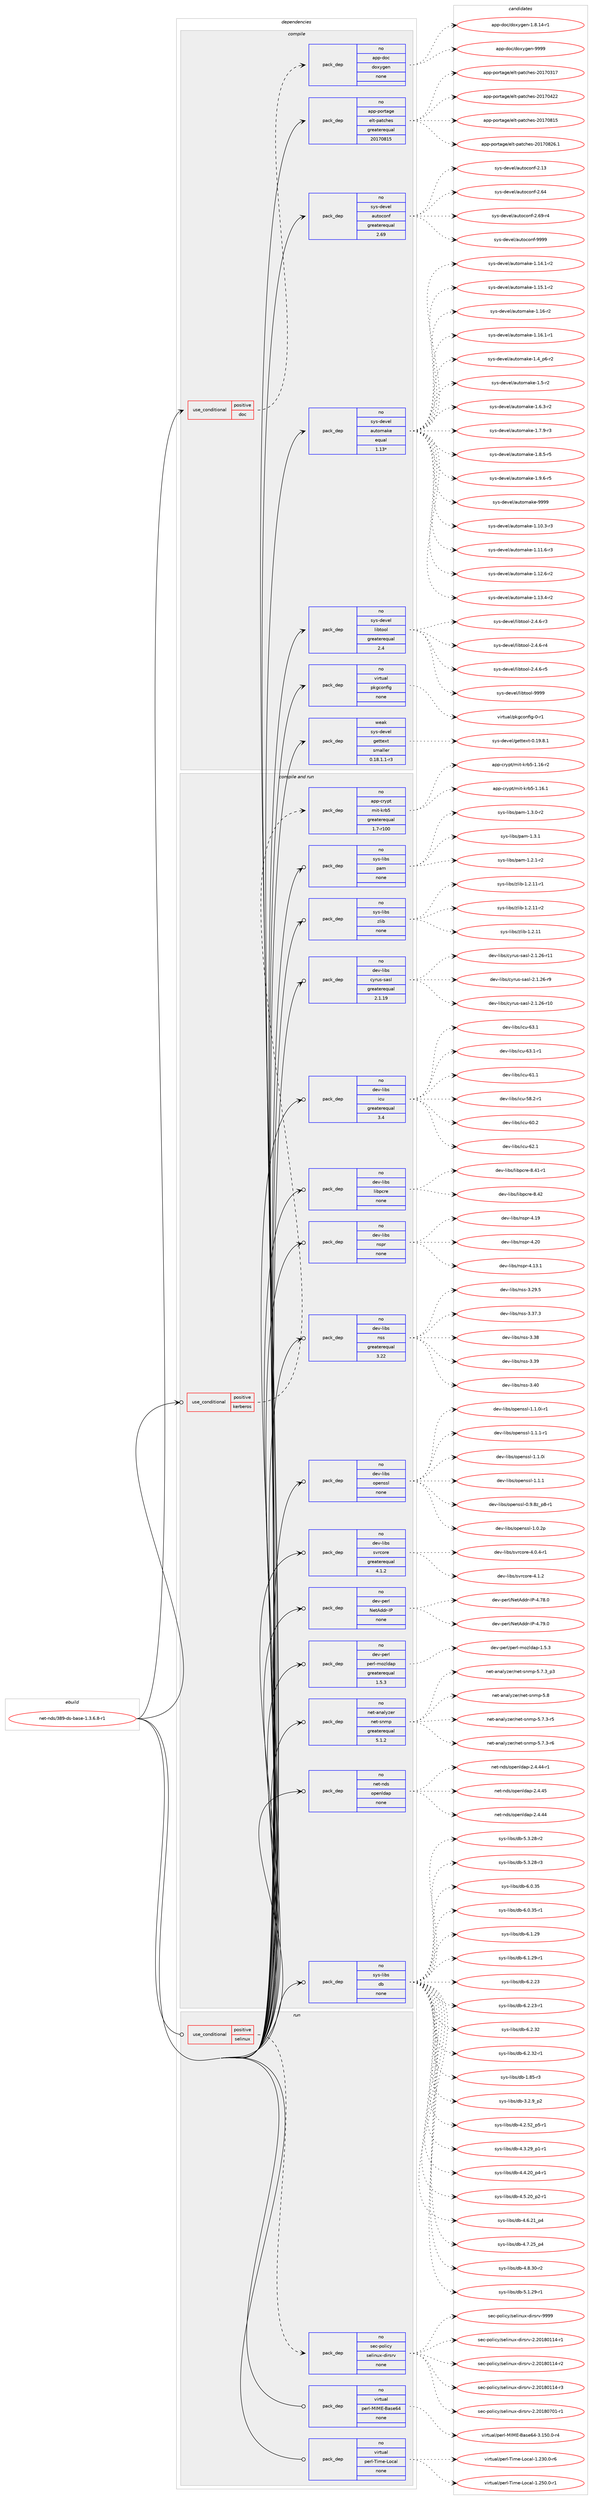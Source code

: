 digraph prolog {

# *************
# Graph options
# *************

newrank=true;
concentrate=true;
compound=true;
graph [rankdir=LR,fontname=Helvetica,fontsize=10,ranksep=1.5];#, ranksep=2.5, nodesep=0.2];
edge  [arrowhead=vee];
node  [fontname=Helvetica,fontsize=10];

# **********
# The ebuild
# **********

subgraph cluster_leftcol {
color=gray;
rank=same;
label=<<i>ebuild</i>>;
id [label="net-nds/389-ds-base-1.3.6.8-r1", color=red, width=4, href="../net-nds/389-ds-base-1.3.6.8-r1.svg"];
}

# ****************
# The dependencies
# ****************

subgraph cluster_midcol {
color=gray;
label=<<i>dependencies</i>>;
subgraph cluster_compile {
fillcolor="#eeeeee";
style=filled;
label=<<i>compile</i>>;
subgraph cond983 {
dependency6101 [label=<<TABLE BORDER="0" CELLBORDER="1" CELLSPACING="0" CELLPADDING="4"><TR><TD ROWSPAN="3" CELLPADDING="10">use_conditional</TD></TR><TR><TD>positive</TD></TR><TR><TD>doc</TD></TR></TABLE>>, shape=none, color=red];
subgraph pack4966 {
dependency6102 [label=<<TABLE BORDER="0" CELLBORDER="1" CELLSPACING="0" CELLPADDING="4" WIDTH="220"><TR><TD ROWSPAN="6" CELLPADDING="30">pack_dep</TD></TR><TR><TD WIDTH="110">no</TD></TR><TR><TD>app-doc</TD></TR><TR><TD>doxygen</TD></TR><TR><TD>none</TD></TR><TR><TD></TD></TR></TABLE>>, shape=none, color=blue];
}
dependency6101:e -> dependency6102:w [weight=20,style="dashed",arrowhead="vee"];
}
id:e -> dependency6101:w [weight=20,style="solid",arrowhead="vee"];
subgraph pack4967 {
dependency6103 [label=<<TABLE BORDER="0" CELLBORDER="1" CELLSPACING="0" CELLPADDING="4" WIDTH="220"><TR><TD ROWSPAN="6" CELLPADDING="30">pack_dep</TD></TR><TR><TD WIDTH="110">no</TD></TR><TR><TD>app-portage</TD></TR><TR><TD>elt-patches</TD></TR><TR><TD>greaterequal</TD></TR><TR><TD>20170815</TD></TR></TABLE>>, shape=none, color=blue];
}
id:e -> dependency6103:w [weight=20,style="solid",arrowhead="vee"];
subgraph pack4968 {
dependency6104 [label=<<TABLE BORDER="0" CELLBORDER="1" CELLSPACING="0" CELLPADDING="4" WIDTH="220"><TR><TD ROWSPAN="6" CELLPADDING="30">pack_dep</TD></TR><TR><TD WIDTH="110">no</TD></TR><TR><TD>sys-devel</TD></TR><TR><TD>autoconf</TD></TR><TR><TD>greaterequal</TD></TR><TR><TD>2.69</TD></TR></TABLE>>, shape=none, color=blue];
}
id:e -> dependency6104:w [weight=20,style="solid",arrowhead="vee"];
subgraph pack4969 {
dependency6105 [label=<<TABLE BORDER="0" CELLBORDER="1" CELLSPACING="0" CELLPADDING="4" WIDTH="220"><TR><TD ROWSPAN="6" CELLPADDING="30">pack_dep</TD></TR><TR><TD WIDTH="110">no</TD></TR><TR><TD>sys-devel</TD></TR><TR><TD>automake</TD></TR><TR><TD>equal</TD></TR><TR><TD>1.13*</TD></TR></TABLE>>, shape=none, color=blue];
}
id:e -> dependency6105:w [weight=20,style="solid",arrowhead="vee"];
subgraph pack4970 {
dependency6106 [label=<<TABLE BORDER="0" CELLBORDER="1" CELLSPACING="0" CELLPADDING="4" WIDTH="220"><TR><TD ROWSPAN="6" CELLPADDING="30">pack_dep</TD></TR><TR><TD WIDTH="110">no</TD></TR><TR><TD>sys-devel</TD></TR><TR><TD>libtool</TD></TR><TR><TD>greaterequal</TD></TR><TR><TD>2.4</TD></TR></TABLE>>, shape=none, color=blue];
}
id:e -> dependency6106:w [weight=20,style="solid",arrowhead="vee"];
subgraph pack4971 {
dependency6107 [label=<<TABLE BORDER="0" CELLBORDER="1" CELLSPACING="0" CELLPADDING="4" WIDTH="220"><TR><TD ROWSPAN="6" CELLPADDING="30">pack_dep</TD></TR><TR><TD WIDTH="110">no</TD></TR><TR><TD>virtual</TD></TR><TR><TD>pkgconfig</TD></TR><TR><TD>none</TD></TR><TR><TD></TD></TR></TABLE>>, shape=none, color=blue];
}
id:e -> dependency6107:w [weight=20,style="solid",arrowhead="vee"];
subgraph pack4972 {
dependency6108 [label=<<TABLE BORDER="0" CELLBORDER="1" CELLSPACING="0" CELLPADDING="4" WIDTH="220"><TR><TD ROWSPAN="6" CELLPADDING="30">pack_dep</TD></TR><TR><TD WIDTH="110">weak</TD></TR><TR><TD>sys-devel</TD></TR><TR><TD>gettext</TD></TR><TR><TD>smaller</TD></TR><TR><TD>0.18.1.1-r3</TD></TR></TABLE>>, shape=none, color=blue];
}
id:e -> dependency6108:w [weight=20,style="solid",arrowhead="vee"];
}
subgraph cluster_compileandrun {
fillcolor="#eeeeee";
style=filled;
label=<<i>compile and run</i>>;
subgraph cond984 {
dependency6109 [label=<<TABLE BORDER="0" CELLBORDER="1" CELLSPACING="0" CELLPADDING="4"><TR><TD ROWSPAN="3" CELLPADDING="10">use_conditional</TD></TR><TR><TD>positive</TD></TR><TR><TD>kerberos</TD></TR></TABLE>>, shape=none, color=red];
subgraph pack4973 {
dependency6110 [label=<<TABLE BORDER="0" CELLBORDER="1" CELLSPACING="0" CELLPADDING="4" WIDTH="220"><TR><TD ROWSPAN="6" CELLPADDING="30">pack_dep</TD></TR><TR><TD WIDTH="110">no</TD></TR><TR><TD>app-crypt</TD></TR><TR><TD>mit-krb5</TD></TR><TR><TD>greaterequal</TD></TR><TR><TD>1.7-r100</TD></TR></TABLE>>, shape=none, color=blue];
}
dependency6109:e -> dependency6110:w [weight=20,style="dashed",arrowhead="vee"];
}
id:e -> dependency6109:w [weight=20,style="solid",arrowhead="odotvee"];
subgraph pack4974 {
dependency6111 [label=<<TABLE BORDER="0" CELLBORDER="1" CELLSPACING="0" CELLPADDING="4" WIDTH="220"><TR><TD ROWSPAN="6" CELLPADDING="30">pack_dep</TD></TR><TR><TD WIDTH="110">no</TD></TR><TR><TD>dev-libs</TD></TR><TR><TD>cyrus-sasl</TD></TR><TR><TD>greaterequal</TD></TR><TR><TD>2.1.19</TD></TR></TABLE>>, shape=none, color=blue];
}
id:e -> dependency6111:w [weight=20,style="solid",arrowhead="odotvee"];
subgraph pack4975 {
dependency6112 [label=<<TABLE BORDER="0" CELLBORDER="1" CELLSPACING="0" CELLPADDING="4" WIDTH="220"><TR><TD ROWSPAN="6" CELLPADDING="30">pack_dep</TD></TR><TR><TD WIDTH="110">no</TD></TR><TR><TD>dev-libs</TD></TR><TR><TD>icu</TD></TR><TR><TD>greaterequal</TD></TR><TR><TD>3.4</TD></TR></TABLE>>, shape=none, color=blue];
}
id:e -> dependency6112:w [weight=20,style="solid",arrowhead="odotvee"];
subgraph pack4976 {
dependency6113 [label=<<TABLE BORDER="0" CELLBORDER="1" CELLSPACING="0" CELLPADDING="4" WIDTH="220"><TR><TD ROWSPAN="6" CELLPADDING="30">pack_dep</TD></TR><TR><TD WIDTH="110">no</TD></TR><TR><TD>dev-libs</TD></TR><TR><TD>libpcre</TD></TR><TR><TD>none</TD></TR><TR><TD></TD></TR></TABLE>>, shape=none, color=blue];
}
id:e -> dependency6113:w [weight=20,style="solid",arrowhead="odotvee"];
subgraph pack4977 {
dependency6114 [label=<<TABLE BORDER="0" CELLBORDER="1" CELLSPACING="0" CELLPADDING="4" WIDTH="220"><TR><TD ROWSPAN="6" CELLPADDING="30">pack_dep</TD></TR><TR><TD WIDTH="110">no</TD></TR><TR><TD>dev-libs</TD></TR><TR><TD>nspr</TD></TR><TR><TD>none</TD></TR><TR><TD></TD></TR></TABLE>>, shape=none, color=blue];
}
id:e -> dependency6114:w [weight=20,style="solid",arrowhead="odotvee"];
subgraph pack4978 {
dependency6115 [label=<<TABLE BORDER="0" CELLBORDER="1" CELLSPACING="0" CELLPADDING="4" WIDTH="220"><TR><TD ROWSPAN="6" CELLPADDING="30">pack_dep</TD></TR><TR><TD WIDTH="110">no</TD></TR><TR><TD>dev-libs</TD></TR><TR><TD>nss</TD></TR><TR><TD>greaterequal</TD></TR><TR><TD>3.22</TD></TR></TABLE>>, shape=none, color=blue];
}
id:e -> dependency6115:w [weight=20,style="solid",arrowhead="odotvee"];
subgraph pack4979 {
dependency6116 [label=<<TABLE BORDER="0" CELLBORDER="1" CELLSPACING="0" CELLPADDING="4" WIDTH="220"><TR><TD ROWSPAN="6" CELLPADDING="30">pack_dep</TD></TR><TR><TD WIDTH="110">no</TD></TR><TR><TD>dev-libs</TD></TR><TR><TD>openssl</TD></TR><TR><TD>none</TD></TR><TR><TD></TD></TR></TABLE>>, shape=none, color=blue];
}
id:e -> dependency6116:w [weight=20,style="solid",arrowhead="odotvee"];
subgraph pack4980 {
dependency6117 [label=<<TABLE BORDER="0" CELLBORDER="1" CELLSPACING="0" CELLPADDING="4" WIDTH="220"><TR><TD ROWSPAN="6" CELLPADDING="30">pack_dep</TD></TR><TR><TD WIDTH="110">no</TD></TR><TR><TD>dev-libs</TD></TR><TR><TD>svrcore</TD></TR><TR><TD>greaterequal</TD></TR><TR><TD>4.1.2</TD></TR></TABLE>>, shape=none, color=blue];
}
id:e -> dependency6117:w [weight=20,style="solid",arrowhead="odotvee"];
subgraph pack4981 {
dependency6118 [label=<<TABLE BORDER="0" CELLBORDER="1" CELLSPACING="0" CELLPADDING="4" WIDTH="220"><TR><TD ROWSPAN="6" CELLPADDING="30">pack_dep</TD></TR><TR><TD WIDTH="110">no</TD></TR><TR><TD>dev-perl</TD></TR><TR><TD>NetAddr-IP</TD></TR><TR><TD>none</TD></TR><TR><TD></TD></TR></TABLE>>, shape=none, color=blue];
}
id:e -> dependency6118:w [weight=20,style="solid",arrowhead="odotvee"];
subgraph pack4982 {
dependency6119 [label=<<TABLE BORDER="0" CELLBORDER="1" CELLSPACING="0" CELLPADDING="4" WIDTH="220"><TR><TD ROWSPAN="6" CELLPADDING="30">pack_dep</TD></TR><TR><TD WIDTH="110">no</TD></TR><TR><TD>dev-perl</TD></TR><TR><TD>perl-mozldap</TD></TR><TR><TD>greaterequal</TD></TR><TR><TD>1.5.3</TD></TR></TABLE>>, shape=none, color=blue];
}
id:e -> dependency6119:w [weight=20,style="solid",arrowhead="odotvee"];
subgraph pack4983 {
dependency6120 [label=<<TABLE BORDER="0" CELLBORDER="1" CELLSPACING="0" CELLPADDING="4" WIDTH="220"><TR><TD ROWSPAN="6" CELLPADDING="30">pack_dep</TD></TR><TR><TD WIDTH="110">no</TD></TR><TR><TD>net-analyzer</TD></TR><TR><TD>net-snmp</TD></TR><TR><TD>greaterequal</TD></TR><TR><TD>5.1.2</TD></TR></TABLE>>, shape=none, color=blue];
}
id:e -> dependency6120:w [weight=20,style="solid",arrowhead="odotvee"];
subgraph pack4984 {
dependency6121 [label=<<TABLE BORDER="0" CELLBORDER="1" CELLSPACING="0" CELLPADDING="4" WIDTH="220"><TR><TD ROWSPAN="6" CELLPADDING="30">pack_dep</TD></TR><TR><TD WIDTH="110">no</TD></TR><TR><TD>net-nds</TD></TR><TR><TD>openldap</TD></TR><TR><TD>none</TD></TR><TR><TD></TD></TR></TABLE>>, shape=none, color=blue];
}
id:e -> dependency6121:w [weight=20,style="solid",arrowhead="odotvee"];
subgraph pack4985 {
dependency6122 [label=<<TABLE BORDER="0" CELLBORDER="1" CELLSPACING="0" CELLPADDING="4" WIDTH="220"><TR><TD ROWSPAN="6" CELLPADDING="30">pack_dep</TD></TR><TR><TD WIDTH="110">no</TD></TR><TR><TD>sys-libs</TD></TR><TR><TD>db</TD></TR><TR><TD>none</TD></TR><TR><TD></TD></TR></TABLE>>, shape=none, color=blue];
}
id:e -> dependency6122:w [weight=20,style="solid",arrowhead="odotvee"];
subgraph pack4986 {
dependency6123 [label=<<TABLE BORDER="0" CELLBORDER="1" CELLSPACING="0" CELLPADDING="4" WIDTH="220"><TR><TD ROWSPAN="6" CELLPADDING="30">pack_dep</TD></TR><TR><TD WIDTH="110">no</TD></TR><TR><TD>sys-libs</TD></TR><TR><TD>pam</TD></TR><TR><TD>none</TD></TR><TR><TD></TD></TR></TABLE>>, shape=none, color=blue];
}
id:e -> dependency6123:w [weight=20,style="solid",arrowhead="odotvee"];
subgraph pack4987 {
dependency6124 [label=<<TABLE BORDER="0" CELLBORDER="1" CELLSPACING="0" CELLPADDING="4" WIDTH="220"><TR><TD ROWSPAN="6" CELLPADDING="30">pack_dep</TD></TR><TR><TD WIDTH="110">no</TD></TR><TR><TD>sys-libs</TD></TR><TR><TD>zlib</TD></TR><TR><TD>none</TD></TR><TR><TD></TD></TR></TABLE>>, shape=none, color=blue];
}
id:e -> dependency6124:w [weight=20,style="solid",arrowhead="odotvee"];
}
subgraph cluster_run {
fillcolor="#eeeeee";
style=filled;
label=<<i>run</i>>;
subgraph cond985 {
dependency6125 [label=<<TABLE BORDER="0" CELLBORDER="1" CELLSPACING="0" CELLPADDING="4"><TR><TD ROWSPAN="3" CELLPADDING="10">use_conditional</TD></TR><TR><TD>positive</TD></TR><TR><TD>selinux</TD></TR></TABLE>>, shape=none, color=red];
subgraph pack4988 {
dependency6126 [label=<<TABLE BORDER="0" CELLBORDER="1" CELLSPACING="0" CELLPADDING="4" WIDTH="220"><TR><TD ROWSPAN="6" CELLPADDING="30">pack_dep</TD></TR><TR><TD WIDTH="110">no</TD></TR><TR><TD>sec-policy</TD></TR><TR><TD>selinux-dirsrv</TD></TR><TR><TD>none</TD></TR><TR><TD></TD></TR></TABLE>>, shape=none, color=blue];
}
dependency6125:e -> dependency6126:w [weight=20,style="dashed",arrowhead="vee"];
}
id:e -> dependency6125:w [weight=20,style="solid",arrowhead="odot"];
subgraph pack4989 {
dependency6127 [label=<<TABLE BORDER="0" CELLBORDER="1" CELLSPACING="0" CELLPADDING="4" WIDTH="220"><TR><TD ROWSPAN="6" CELLPADDING="30">pack_dep</TD></TR><TR><TD WIDTH="110">no</TD></TR><TR><TD>virtual</TD></TR><TR><TD>perl-MIME-Base64</TD></TR><TR><TD>none</TD></TR><TR><TD></TD></TR></TABLE>>, shape=none, color=blue];
}
id:e -> dependency6127:w [weight=20,style="solid",arrowhead="odot"];
subgraph pack4990 {
dependency6128 [label=<<TABLE BORDER="0" CELLBORDER="1" CELLSPACING="0" CELLPADDING="4" WIDTH="220"><TR><TD ROWSPAN="6" CELLPADDING="30">pack_dep</TD></TR><TR><TD WIDTH="110">no</TD></TR><TR><TD>virtual</TD></TR><TR><TD>perl-Time-Local</TD></TR><TR><TD>none</TD></TR><TR><TD></TD></TR></TABLE>>, shape=none, color=blue];
}
id:e -> dependency6128:w [weight=20,style="solid",arrowhead="odot"];
}
}

# **************
# The candidates
# **************

subgraph cluster_choices {
rank=same;
color=gray;
label=<<i>candidates</i>>;

subgraph choice4966 {
color=black;
nodesep=1;
choice97112112451001119947100111120121103101110454946564649524511449 [label="app-doc/doxygen-1.8.14-r1", color=red, width=4,href="../app-doc/doxygen-1.8.14-r1.svg"];
choice971121124510011199471001111201211031011104557575757 [label="app-doc/doxygen-9999", color=red, width=4,href="../app-doc/doxygen-9999.svg"];
dependency6102:e -> choice97112112451001119947100111120121103101110454946564649524511449:w [style=dotted,weight="100"];
dependency6102:e -> choice971121124510011199471001111201211031011104557575757:w [style=dotted,weight="100"];
}
subgraph choice4967 {
color=black;
nodesep=1;
choice97112112451121111141169710310147101108116451129711699104101115455048495548514955 [label="app-portage/elt-patches-20170317", color=red, width=4,href="../app-portage/elt-patches-20170317.svg"];
choice97112112451121111141169710310147101108116451129711699104101115455048495548525050 [label="app-portage/elt-patches-20170422", color=red, width=4,href="../app-portage/elt-patches-20170422.svg"];
choice97112112451121111141169710310147101108116451129711699104101115455048495548564953 [label="app-portage/elt-patches-20170815", color=red, width=4,href="../app-portage/elt-patches-20170815.svg"];
choice971121124511211111411697103101471011081164511297116991041011154550484955485650544649 [label="app-portage/elt-patches-20170826.1", color=red, width=4,href="../app-portage/elt-patches-20170826.1.svg"];
dependency6103:e -> choice97112112451121111141169710310147101108116451129711699104101115455048495548514955:w [style=dotted,weight="100"];
dependency6103:e -> choice97112112451121111141169710310147101108116451129711699104101115455048495548525050:w [style=dotted,weight="100"];
dependency6103:e -> choice97112112451121111141169710310147101108116451129711699104101115455048495548564953:w [style=dotted,weight="100"];
dependency6103:e -> choice971121124511211111411697103101471011081164511297116991041011154550484955485650544649:w [style=dotted,weight="100"];
}
subgraph choice4968 {
color=black;
nodesep=1;
choice115121115451001011181011084797117116111991111101024550464951 [label="sys-devel/autoconf-2.13", color=red, width=4,href="../sys-devel/autoconf-2.13.svg"];
choice115121115451001011181011084797117116111991111101024550465452 [label="sys-devel/autoconf-2.64", color=red, width=4,href="../sys-devel/autoconf-2.64.svg"];
choice1151211154510010111810110847971171161119911111010245504654574511452 [label="sys-devel/autoconf-2.69-r4", color=red, width=4,href="../sys-devel/autoconf-2.69-r4.svg"];
choice115121115451001011181011084797117116111991111101024557575757 [label="sys-devel/autoconf-9999", color=red, width=4,href="../sys-devel/autoconf-9999.svg"];
dependency6104:e -> choice115121115451001011181011084797117116111991111101024550464951:w [style=dotted,weight="100"];
dependency6104:e -> choice115121115451001011181011084797117116111991111101024550465452:w [style=dotted,weight="100"];
dependency6104:e -> choice1151211154510010111810110847971171161119911111010245504654574511452:w [style=dotted,weight="100"];
dependency6104:e -> choice115121115451001011181011084797117116111991111101024557575757:w [style=dotted,weight="100"];
}
subgraph choice4969 {
color=black;
nodesep=1;
choice11512111545100101118101108479711711611110997107101454946494846514511451 [label="sys-devel/automake-1.10.3-r3", color=red, width=4,href="../sys-devel/automake-1.10.3-r3.svg"];
choice11512111545100101118101108479711711611110997107101454946494946544511451 [label="sys-devel/automake-1.11.6-r3", color=red, width=4,href="../sys-devel/automake-1.11.6-r3.svg"];
choice11512111545100101118101108479711711611110997107101454946495046544511450 [label="sys-devel/automake-1.12.6-r2", color=red, width=4,href="../sys-devel/automake-1.12.6-r2.svg"];
choice11512111545100101118101108479711711611110997107101454946495146524511450 [label="sys-devel/automake-1.13.4-r2", color=red, width=4,href="../sys-devel/automake-1.13.4-r2.svg"];
choice11512111545100101118101108479711711611110997107101454946495246494511450 [label="sys-devel/automake-1.14.1-r2", color=red, width=4,href="../sys-devel/automake-1.14.1-r2.svg"];
choice11512111545100101118101108479711711611110997107101454946495346494511450 [label="sys-devel/automake-1.15.1-r2", color=red, width=4,href="../sys-devel/automake-1.15.1-r2.svg"];
choice1151211154510010111810110847971171161111099710710145494649544511450 [label="sys-devel/automake-1.16-r2", color=red, width=4,href="../sys-devel/automake-1.16-r2.svg"];
choice11512111545100101118101108479711711611110997107101454946495446494511449 [label="sys-devel/automake-1.16.1-r1", color=red, width=4,href="../sys-devel/automake-1.16.1-r1.svg"];
choice115121115451001011181011084797117116111109971071014549465295112544511450 [label="sys-devel/automake-1.4_p6-r2", color=red, width=4,href="../sys-devel/automake-1.4_p6-r2.svg"];
choice11512111545100101118101108479711711611110997107101454946534511450 [label="sys-devel/automake-1.5-r2", color=red, width=4,href="../sys-devel/automake-1.5-r2.svg"];
choice115121115451001011181011084797117116111109971071014549465446514511450 [label="sys-devel/automake-1.6.3-r2", color=red, width=4,href="../sys-devel/automake-1.6.3-r2.svg"];
choice115121115451001011181011084797117116111109971071014549465546574511451 [label="sys-devel/automake-1.7.9-r3", color=red, width=4,href="../sys-devel/automake-1.7.9-r3.svg"];
choice115121115451001011181011084797117116111109971071014549465646534511453 [label="sys-devel/automake-1.8.5-r5", color=red, width=4,href="../sys-devel/automake-1.8.5-r5.svg"];
choice115121115451001011181011084797117116111109971071014549465746544511453 [label="sys-devel/automake-1.9.6-r5", color=red, width=4,href="../sys-devel/automake-1.9.6-r5.svg"];
choice115121115451001011181011084797117116111109971071014557575757 [label="sys-devel/automake-9999", color=red, width=4,href="../sys-devel/automake-9999.svg"];
dependency6105:e -> choice11512111545100101118101108479711711611110997107101454946494846514511451:w [style=dotted,weight="100"];
dependency6105:e -> choice11512111545100101118101108479711711611110997107101454946494946544511451:w [style=dotted,weight="100"];
dependency6105:e -> choice11512111545100101118101108479711711611110997107101454946495046544511450:w [style=dotted,weight="100"];
dependency6105:e -> choice11512111545100101118101108479711711611110997107101454946495146524511450:w [style=dotted,weight="100"];
dependency6105:e -> choice11512111545100101118101108479711711611110997107101454946495246494511450:w [style=dotted,weight="100"];
dependency6105:e -> choice11512111545100101118101108479711711611110997107101454946495346494511450:w [style=dotted,weight="100"];
dependency6105:e -> choice1151211154510010111810110847971171161111099710710145494649544511450:w [style=dotted,weight="100"];
dependency6105:e -> choice11512111545100101118101108479711711611110997107101454946495446494511449:w [style=dotted,weight="100"];
dependency6105:e -> choice115121115451001011181011084797117116111109971071014549465295112544511450:w [style=dotted,weight="100"];
dependency6105:e -> choice11512111545100101118101108479711711611110997107101454946534511450:w [style=dotted,weight="100"];
dependency6105:e -> choice115121115451001011181011084797117116111109971071014549465446514511450:w [style=dotted,weight="100"];
dependency6105:e -> choice115121115451001011181011084797117116111109971071014549465546574511451:w [style=dotted,weight="100"];
dependency6105:e -> choice115121115451001011181011084797117116111109971071014549465646534511453:w [style=dotted,weight="100"];
dependency6105:e -> choice115121115451001011181011084797117116111109971071014549465746544511453:w [style=dotted,weight="100"];
dependency6105:e -> choice115121115451001011181011084797117116111109971071014557575757:w [style=dotted,weight="100"];
}
subgraph choice4970 {
color=black;
nodesep=1;
choice1151211154510010111810110847108105981161111111084550465246544511451 [label="sys-devel/libtool-2.4.6-r3", color=red, width=4,href="../sys-devel/libtool-2.4.6-r3.svg"];
choice1151211154510010111810110847108105981161111111084550465246544511452 [label="sys-devel/libtool-2.4.6-r4", color=red, width=4,href="../sys-devel/libtool-2.4.6-r4.svg"];
choice1151211154510010111810110847108105981161111111084550465246544511453 [label="sys-devel/libtool-2.4.6-r5", color=red, width=4,href="../sys-devel/libtool-2.4.6-r5.svg"];
choice1151211154510010111810110847108105981161111111084557575757 [label="sys-devel/libtool-9999", color=red, width=4,href="../sys-devel/libtool-9999.svg"];
dependency6106:e -> choice1151211154510010111810110847108105981161111111084550465246544511451:w [style=dotted,weight="100"];
dependency6106:e -> choice1151211154510010111810110847108105981161111111084550465246544511452:w [style=dotted,weight="100"];
dependency6106:e -> choice1151211154510010111810110847108105981161111111084550465246544511453:w [style=dotted,weight="100"];
dependency6106:e -> choice1151211154510010111810110847108105981161111111084557575757:w [style=dotted,weight="100"];
}
subgraph choice4971 {
color=black;
nodesep=1;
choice11810511411611797108471121071039911111010210510345484511449 [label="virtual/pkgconfig-0-r1", color=red, width=4,href="../virtual/pkgconfig-0-r1.svg"];
dependency6107:e -> choice11810511411611797108471121071039911111010210510345484511449:w [style=dotted,weight="100"];
}
subgraph choice4972 {
color=black;
nodesep=1;
choice1151211154510010111810110847103101116116101120116454846495746564649 [label="sys-devel/gettext-0.19.8.1", color=red, width=4,href="../sys-devel/gettext-0.19.8.1.svg"];
dependency6108:e -> choice1151211154510010111810110847103101116116101120116454846495746564649:w [style=dotted,weight="100"];
}
subgraph choice4973 {
color=black;
nodesep=1;
choice9711211245991141211121164710910511645107114985345494649544511450 [label="app-crypt/mit-krb5-1.16-r2", color=red, width=4,href="../app-crypt/mit-krb5-1.16-r2.svg"];
choice9711211245991141211121164710910511645107114985345494649544649 [label="app-crypt/mit-krb5-1.16.1", color=red, width=4,href="../app-crypt/mit-krb5-1.16.1.svg"];
dependency6110:e -> choice9711211245991141211121164710910511645107114985345494649544511450:w [style=dotted,weight="100"];
dependency6110:e -> choice9711211245991141211121164710910511645107114985345494649544649:w [style=dotted,weight="100"];
}
subgraph choice4974 {
color=black;
nodesep=1;
choice10010111845108105981154799121114117115451159711510845504649465054451144948 [label="dev-libs/cyrus-sasl-2.1.26-r10", color=red, width=4,href="../dev-libs/cyrus-sasl-2.1.26-r10.svg"];
choice10010111845108105981154799121114117115451159711510845504649465054451144949 [label="dev-libs/cyrus-sasl-2.1.26-r11", color=red, width=4,href="../dev-libs/cyrus-sasl-2.1.26-r11.svg"];
choice100101118451081059811547991211141171154511597115108455046494650544511457 [label="dev-libs/cyrus-sasl-2.1.26-r9", color=red, width=4,href="../dev-libs/cyrus-sasl-2.1.26-r9.svg"];
dependency6111:e -> choice10010111845108105981154799121114117115451159711510845504649465054451144948:w [style=dotted,weight="100"];
dependency6111:e -> choice10010111845108105981154799121114117115451159711510845504649465054451144949:w [style=dotted,weight="100"];
dependency6111:e -> choice100101118451081059811547991211141171154511597115108455046494650544511457:w [style=dotted,weight="100"];
}
subgraph choice4975 {
color=black;
nodesep=1;
choice100101118451081059811547105991174554494649 [label="dev-libs/icu-61.1", color=red, width=4,href="../dev-libs/icu-61.1.svg"];
choice1001011184510810598115471059911745535646504511449 [label="dev-libs/icu-58.2-r1", color=red, width=4,href="../dev-libs/icu-58.2-r1.svg"];
choice100101118451081059811547105991174554484650 [label="dev-libs/icu-60.2", color=red, width=4,href="../dev-libs/icu-60.2.svg"];
choice100101118451081059811547105991174554504649 [label="dev-libs/icu-62.1", color=red, width=4,href="../dev-libs/icu-62.1.svg"];
choice100101118451081059811547105991174554514649 [label="dev-libs/icu-63.1", color=red, width=4,href="../dev-libs/icu-63.1.svg"];
choice1001011184510810598115471059911745545146494511449 [label="dev-libs/icu-63.1-r1", color=red, width=4,href="../dev-libs/icu-63.1-r1.svg"];
dependency6112:e -> choice100101118451081059811547105991174554494649:w [style=dotted,weight="100"];
dependency6112:e -> choice1001011184510810598115471059911745535646504511449:w [style=dotted,weight="100"];
dependency6112:e -> choice100101118451081059811547105991174554484650:w [style=dotted,weight="100"];
dependency6112:e -> choice100101118451081059811547105991174554504649:w [style=dotted,weight="100"];
dependency6112:e -> choice100101118451081059811547105991174554514649:w [style=dotted,weight="100"];
dependency6112:e -> choice1001011184510810598115471059911745545146494511449:w [style=dotted,weight="100"];
}
subgraph choice4976 {
color=black;
nodesep=1;
choice100101118451081059811547108105981129911410145564652494511449 [label="dev-libs/libpcre-8.41-r1", color=red, width=4,href="../dev-libs/libpcre-8.41-r1.svg"];
choice10010111845108105981154710810598112991141014556465250 [label="dev-libs/libpcre-8.42", color=red, width=4,href="../dev-libs/libpcre-8.42.svg"];
dependency6113:e -> choice100101118451081059811547108105981129911410145564652494511449:w [style=dotted,weight="100"];
dependency6113:e -> choice10010111845108105981154710810598112991141014556465250:w [style=dotted,weight="100"];
}
subgraph choice4977 {
color=black;
nodesep=1;
choice10010111845108105981154711011511211445524649514649 [label="dev-libs/nspr-4.13.1", color=red, width=4,href="../dev-libs/nspr-4.13.1.svg"];
choice1001011184510810598115471101151121144552464957 [label="dev-libs/nspr-4.19", color=red, width=4,href="../dev-libs/nspr-4.19.svg"];
choice1001011184510810598115471101151121144552465048 [label="dev-libs/nspr-4.20", color=red, width=4,href="../dev-libs/nspr-4.20.svg"];
dependency6114:e -> choice10010111845108105981154711011511211445524649514649:w [style=dotted,weight="100"];
dependency6114:e -> choice1001011184510810598115471101151121144552464957:w [style=dotted,weight="100"];
dependency6114:e -> choice1001011184510810598115471101151121144552465048:w [style=dotted,weight="100"];
}
subgraph choice4978 {
color=black;
nodesep=1;
choice10010111845108105981154711011511545514650574653 [label="dev-libs/nss-3.29.5", color=red, width=4,href="../dev-libs/nss-3.29.5.svg"];
choice10010111845108105981154711011511545514651554651 [label="dev-libs/nss-3.37.3", color=red, width=4,href="../dev-libs/nss-3.37.3.svg"];
choice1001011184510810598115471101151154551465156 [label="dev-libs/nss-3.38", color=red, width=4,href="../dev-libs/nss-3.38.svg"];
choice1001011184510810598115471101151154551465157 [label="dev-libs/nss-3.39", color=red, width=4,href="../dev-libs/nss-3.39.svg"];
choice1001011184510810598115471101151154551465248 [label="dev-libs/nss-3.40", color=red, width=4,href="../dev-libs/nss-3.40.svg"];
dependency6115:e -> choice10010111845108105981154711011511545514650574653:w [style=dotted,weight="100"];
dependency6115:e -> choice10010111845108105981154711011511545514651554651:w [style=dotted,weight="100"];
dependency6115:e -> choice1001011184510810598115471101151154551465156:w [style=dotted,weight="100"];
dependency6115:e -> choice1001011184510810598115471101151154551465157:w [style=dotted,weight="100"];
dependency6115:e -> choice1001011184510810598115471101151154551465248:w [style=dotted,weight="100"];
}
subgraph choice4979 {
color=black;
nodesep=1;
choice100101118451081059811547111112101110115115108454946494648105 [label="dev-libs/openssl-1.1.0i", color=red, width=4,href="../dev-libs/openssl-1.1.0i.svg"];
choice100101118451081059811547111112101110115115108454946494649 [label="dev-libs/openssl-1.1.1", color=red, width=4,href="../dev-libs/openssl-1.1.1.svg"];
choice10010111845108105981154711111210111011511510845484657465612295112564511449 [label="dev-libs/openssl-0.9.8z_p8-r1", color=red, width=4,href="../dev-libs/openssl-0.9.8z_p8-r1.svg"];
choice100101118451081059811547111112101110115115108454946484650112 [label="dev-libs/openssl-1.0.2p", color=red, width=4,href="../dev-libs/openssl-1.0.2p.svg"];
choice1001011184510810598115471111121011101151151084549464946481054511449 [label="dev-libs/openssl-1.1.0i-r1", color=red, width=4,href="../dev-libs/openssl-1.1.0i-r1.svg"];
choice1001011184510810598115471111121011101151151084549464946494511449 [label="dev-libs/openssl-1.1.1-r1", color=red, width=4,href="../dev-libs/openssl-1.1.1-r1.svg"];
dependency6116:e -> choice100101118451081059811547111112101110115115108454946494648105:w [style=dotted,weight="100"];
dependency6116:e -> choice100101118451081059811547111112101110115115108454946494649:w [style=dotted,weight="100"];
dependency6116:e -> choice10010111845108105981154711111210111011511510845484657465612295112564511449:w [style=dotted,weight="100"];
dependency6116:e -> choice100101118451081059811547111112101110115115108454946484650112:w [style=dotted,weight="100"];
dependency6116:e -> choice1001011184510810598115471111121011101151151084549464946481054511449:w [style=dotted,weight="100"];
dependency6116:e -> choice1001011184510810598115471111121011101151151084549464946494511449:w [style=dotted,weight="100"];
}
subgraph choice4980 {
color=black;
nodesep=1;
choice100101118451081059811547115118114991111141014552464846524511449 [label="dev-libs/svrcore-4.0.4-r1", color=red, width=4,href="../dev-libs/svrcore-4.0.4-r1.svg"];
choice10010111845108105981154711511811499111114101455246494650 [label="dev-libs/svrcore-4.1.2", color=red, width=4,href="../dev-libs/svrcore-4.1.2.svg"];
dependency6117:e -> choice100101118451081059811547115118114991111141014552464846524511449:w [style=dotted,weight="100"];
dependency6117:e -> choice10010111845108105981154711511811499111114101455246494650:w [style=dotted,weight="100"];
}
subgraph choice4981 {
color=black;
nodesep=1;
choice1001011184511210111410847781011166510010011445738045524655564648 [label="dev-perl/NetAddr-IP-4.78.0", color=red, width=4,href="../dev-perl/NetAddr-IP-4.78.0.svg"];
choice1001011184511210111410847781011166510010011445738045524655574648 [label="dev-perl/NetAddr-IP-4.79.0", color=red, width=4,href="../dev-perl/NetAddr-IP-4.79.0.svg"];
dependency6118:e -> choice1001011184511210111410847781011166510010011445738045524655564648:w [style=dotted,weight="100"];
dependency6118:e -> choice1001011184511210111410847781011166510010011445738045524655574648:w [style=dotted,weight="100"];
}
subgraph choice4982 {
color=black;
nodesep=1;
choice10010111845112101114108471121011141084510911112210810097112454946534651 [label="dev-perl/perl-mozldap-1.5.3", color=red, width=4,href="../dev-perl/perl-mozldap-1.5.3.svg"];
dependency6119:e -> choice10010111845112101114108471121011141084510911112210810097112454946534651:w [style=dotted,weight="100"];
}
subgraph choice4983 {
color=black;
nodesep=1;
choice11010111645971109710812112210111447110101116451151101091124553465546514511453 [label="net-analyzer/net-snmp-5.7.3-r5", color=red, width=4,href="../net-analyzer/net-snmp-5.7.3-r5.svg"];
choice11010111645971109710812112210111447110101116451151101091124553465546514511454 [label="net-analyzer/net-snmp-5.7.3-r6", color=red, width=4,href="../net-analyzer/net-snmp-5.7.3-r6.svg"];
choice11010111645971109710812112210111447110101116451151101091124553465546519511251 [label="net-analyzer/net-snmp-5.7.3_p3", color=red, width=4,href="../net-analyzer/net-snmp-5.7.3_p3.svg"];
choice110101116459711097108121122101114471101011164511511010911245534656 [label="net-analyzer/net-snmp-5.8", color=red, width=4,href="../net-analyzer/net-snmp-5.8.svg"];
dependency6120:e -> choice11010111645971109710812112210111447110101116451151101091124553465546514511453:w [style=dotted,weight="100"];
dependency6120:e -> choice11010111645971109710812112210111447110101116451151101091124553465546514511454:w [style=dotted,weight="100"];
dependency6120:e -> choice11010111645971109710812112210111447110101116451151101091124553465546519511251:w [style=dotted,weight="100"];
dependency6120:e -> choice110101116459711097108121122101114471101011164511511010911245534656:w [style=dotted,weight="100"];
}
subgraph choice4984 {
color=black;
nodesep=1;
choice11010111645110100115471111121011101081009711245504652465252 [label="net-nds/openldap-2.4.44", color=red, width=4,href="../net-nds/openldap-2.4.44.svg"];
choice110101116451101001154711111210111010810097112455046524652524511449 [label="net-nds/openldap-2.4.44-r1", color=red, width=4,href="../net-nds/openldap-2.4.44-r1.svg"];
choice11010111645110100115471111121011101081009711245504652465253 [label="net-nds/openldap-2.4.45", color=red, width=4,href="../net-nds/openldap-2.4.45.svg"];
dependency6121:e -> choice11010111645110100115471111121011101081009711245504652465252:w [style=dotted,weight="100"];
dependency6121:e -> choice110101116451101001154711111210111010810097112455046524652524511449:w [style=dotted,weight="100"];
dependency6121:e -> choice11010111645110100115471111121011101081009711245504652465253:w [style=dotted,weight="100"];
}
subgraph choice4985 {
color=black;
nodesep=1;
choice1151211154510810598115471009845494656534511451 [label="sys-libs/db-1.85-r3", color=red, width=4,href="../sys-libs/db-1.85-r3.svg"];
choice115121115451081059811547100984551465046579511250 [label="sys-libs/db-3.2.9_p2", color=red, width=4,href="../sys-libs/db-3.2.9_p2.svg"];
choice115121115451081059811547100984552465046535095112534511449 [label="sys-libs/db-4.2.52_p5-r1", color=red, width=4,href="../sys-libs/db-4.2.52_p5-r1.svg"];
choice115121115451081059811547100984552465146505795112494511449 [label="sys-libs/db-4.3.29_p1-r1", color=red, width=4,href="../sys-libs/db-4.3.29_p1-r1.svg"];
choice115121115451081059811547100984552465246504895112524511449 [label="sys-libs/db-4.4.20_p4-r1", color=red, width=4,href="../sys-libs/db-4.4.20_p4-r1.svg"];
choice115121115451081059811547100984552465346504895112504511449 [label="sys-libs/db-4.5.20_p2-r1", color=red, width=4,href="../sys-libs/db-4.5.20_p2-r1.svg"];
choice11512111545108105981154710098455246544650499511252 [label="sys-libs/db-4.6.21_p4", color=red, width=4,href="../sys-libs/db-4.6.21_p4.svg"];
choice11512111545108105981154710098455246554650539511252 [label="sys-libs/db-4.7.25_p4", color=red, width=4,href="../sys-libs/db-4.7.25_p4.svg"];
choice11512111545108105981154710098455246564651484511450 [label="sys-libs/db-4.8.30-r2", color=red, width=4,href="../sys-libs/db-4.8.30-r2.svg"];
choice11512111545108105981154710098455346494650574511449 [label="sys-libs/db-5.1.29-r1", color=red, width=4,href="../sys-libs/db-5.1.29-r1.svg"];
choice11512111545108105981154710098455346514650564511450 [label="sys-libs/db-5.3.28-r2", color=red, width=4,href="../sys-libs/db-5.3.28-r2.svg"];
choice11512111545108105981154710098455346514650564511451 [label="sys-libs/db-5.3.28-r3", color=red, width=4,href="../sys-libs/db-5.3.28-r3.svg"];
choice1151211154510810598115471009845544648465153 [label="sys-libs/db-6.0.35", color=red, width=4,href="../sys-libs/db-6.0.35.svg"];
choice11512111545108105981154710098455446484651534511449 [label="sys-libs/db-6.0.35-r1", color=red, width=4,href="../sys-libs/db-6.0.35-r1.svg"];
choice1151211154510810598115471009845544649465057 [label="sys-libs/db-6.1.29", color=red, width=4,href="../sys-libs/db-6.1.29.svg"];
choice11512111545108105981154710098455446494650574511449 [label="sys-libs/db-6.1.29-r1", color=red, width=4,href="../sys-libs/db-6.1.29-r1.svg"];
choice1151211154510810598115471009845544650465051 [label="sys-libs/db-6.2.23", color=red, width=4,href="../sys-libs/db-6.2.23.svg"];
choice11512111545108105981154710098455446504650514511449 [label="sys-libs/db-6.2.23-r1", color=red, width=4,href="../sys-libs/db-6.2.23-r1.svg"];
choice1151211154510810598115471009845544650465150 [label="sys-libs/db-6.2.32", color=red, width=4,href="../sys-libs/db-6.2.32.svg"];
choice11512111545108105981154710098455446504651504511449 [label="sys-libs/db-6.2.32-r1", color=red, width=4,href="../sys-libs/db-6.2.32-r1.svg"];
dependency6122:e -> choice1151211154510810598115471009845494656534511451:w [style=dotted,weight="100"];
dependency6122:e -> choice115121115451081059811547100984551465046579511250:w [style=dotted,weight="100"];
dependency6122:e -> choice115121115451081059811547100984552465046535095112534511449:w [style=dotted,weight="100"];
dependency6122:e -> choice115121115451081059811547100984552465146505795112494511449:w [style=dotted,weight="100"];
dependency6122:e -> choice115121115451081059811547100984552465246504895112524511449:w [style=dotted,weight="100"];
dependency6122:e -> choice115121115451081059811547100984552465346504895112504511449:w [style=dotted,weight="100"];
dependency6122:e -> choice11512111545108105981154710098455246544650499511252:w [style=dotted,weight="100"];
dependency6122:e -> choice11512111545108105981154710098455246554650539511252:w [style=dotted,weight="100"];
dependency6122:e -> choice11512111545108105981154710098455246564651484511450:w [style=dotted,weight="100"];
dependency6122:e -> choice11512111545108105981154710098455346494650574511449:w [style=dotted,weight="100"];
dependency6122:e -> choice11512111545108105981154710098455346514650564511450:w [style=dotted,weight="100"];
dependency6122:e -> choice11512111545108105981154710098455346514650564511451:w [style=dotted,weight="100"];
dependency6122:e -> choice1151211154510810598115471009845544648465153:w [style=dotted,weight="100"];
dependency6122:e -> choice11512111545108105981154710098455446484651534511449:w [style=dotted,weight="100"];
dependency6122:e -> choice1151211154510810598115471009845544649465057:w [style=dotted,weight="100"];
dependency6122:e -> choice11512111545108105981154710098455446494650574511449:w [style=dotted,weight="100"];
dependency6122:e -> choice1151211154510810598115471009845544650465051:w [style=dotted,weight="100"];
dependency6122:e -> choice11512111545108105981154710098455446504650514511449:w [style=dotted,weight="100"];
dependency6122:e -> choice1151211154510810598115471009845544650465150:w [style=dotted,weight="100"];
dependency6122:e -> choice11512111545108105981154710098455446504651504511449:w [style=dotted,weight="100"];
}
subgraph choice4986 {
color=black;
nodesep=1;
choice115121115451081059811547112971094549465046494511450 [label="sys-libs/pam-1.2.1-r2", color=red, width=4,href="../sys-libs/pam-1.2.1-r2.svg"];
choice115121115451081059811547112971094549465146484511450 [label="sys-libs/pam-1.3.0-r2", color=red, width=4,href="../sys-libs/pam-1.3.0-r2.svg"];
choice11512111545108105981154711297109454946514649 [label="sys-libs/pam-1.3.1", color=red, width=4,href="../sys-libs/pam-1.3.1.svg"];
dependency6123:e -> choice115121115451081059811547112971094549465046494511450:w [style=dotted,weight="100"];
dependency6123:e -> choice115121115451081059811547112971094549465146484511450:w [style=dotted,weight="100"];
dependency6123:e -> choice11512111545108105981154711297109454946514649:w [style=dotted,weight="100"];
}
subgraph choice4987 {
color=black;
nodesep=1;
choice1151211154510810598115471221081059845494650464949 [label="sys-libs/zlib-1.2.11", color=red, width=4,href="../sys-libs/zlib-1.2.11.svg"];
choice11512111545108105981154712210810598454946504649494511449 [label="sys-libs/zlib-1.2.11-r1", color=red, width=4,href="../sys-libs/zlib-1.2.11-r1.svg"];
choice11512111545108105981154712210810598454946504649494511450 [label="sys-libs/zlib-1.2.11-r2", color=red, width=4,href="../sys-libs/zlib-1.2.11-r2.svg"];
dependency6124:e -> choice1151211154510810598115471221081059845494650464949:w [style=dotted,weight="100"];
dependency6124:e -> choice11512111545108105981154712210810598454946504649494511449:w [style=dotted,weight="100"];
dependency6124:e -> choice11512111545108105981154712210810598454946504649494511450:w [style=dotted,weight="100"];
}
subgraph choice4988 {
color=black;
nodesep=1;
choice115101994511211110810599121471151011081051101171204510010511411511411845504650484956484949524511449 [label="sec-policy/selinux-dirsrv-2.20180114-r1", color=red, width=4,href="../sec-policy/selinux-dirsrv-2.20180114-r1.svg"];
choice115101994511211110810599121471151011081051101171204510010511411511411845504650484956484949524511450 [label="sec-policy/selinux-dirsrv-2.20180114-r2", color=red, width=4,href="../sec-policy/selinux-dirsrv-2.20180114-r2.svg"];
choice115101994511211110810599121471151011081051101171204510010511411511411845504650484956484949524511451 [label="sec-policy/selinux-dirsrv-2.20180114-r3", color=red, width=4,href="../sec-policy/selinux-dirsrv-2.20180114-r3.svg"];
choice115101994511211110810599121471151011081051101171204510010511411511411845504650484956485548494511449 [label="sec-policy/selinux-dirsrv-2.20180701-r1", color=red, width=4,href="../sec-policy/selinux-dirsrv-2.20180701-r1.svg"];
choice11510199451121111081059912147115101108105110117120451001051141151141184557575757 [label="sec-policy/selinux-dirsrv-9999", color=red, width=4,href="../sec-policy/selinux-dirsrv-9999.svg"];
dependency6126:e -> choice115101994511211110810599121471151011081051101171204510010511411511411845504650484956484949524511449:w [style=dotted,weight="100"];
dependency6126:e -> choice115101994511211110810599121471151011081051101171204510010511411511411845504650484956484949524511450:w [style=dotted,weight="100"];
dependency6126:e -> choice115101994511211110810599121471151011081051101171204510010511411511411845504650484956484949524511451:w [style=dotted,weight="100"];
dependency6126:e -> choice115101994511211110810599121471151011081051101171204510010511411511411845504650484956485548494511449:w [style=dotted,weight="100"];
dependency6126:e -> choice11510199451121111081059912147115101108105110117120451001051141151141184557575757:w [style=dotted,weight="100"];
}
subgraph choice4989 {
color=black;
nodesep=1;
choice11810511411611797108471121011141084577737769456697115101545245514649534846484511452 [label="virtual/perl-MIME-Base64-3.150.0-r4", color=red, width=4,href="../virtual/perl-MIME-Base64-3.150.0-r4.svg"];
dependency6127:e -> choice11810511411611797108471121011141084577737769456697115101545245514649534846484511452:w [style=dotted,weight="100"];
}
subgraph choice4990 {
color=black;
nodesep=1;
choice118105114116117971084711210111410845841051091014576111999710845494650514846484511454 [label="virtual/perl-Time-Local-1.230.0-r6", color=red, width=4,href="../virtual/perl-Time-Local-1.230.0-r6.svg"];
choice118105114116117971084711210111410845841051091014576111999710845494650534846484511449 [label="virtual/perl-Time-Local-1.250.0-r1", color=red, width=4,href="../virtual/perl-Time-Local-1.250.0-r1.svg"];
dependency6128:e -> choice118105114116117971084711210111410845841051091014576111999710845494650514846484511454:w [style=dotted,weight="100"];
dependency6128:e -> choice118105114116117971084711210111410845841051091014576111999710845494650534846484511449:w [style=dotted,weight="100"];
}
}

}
